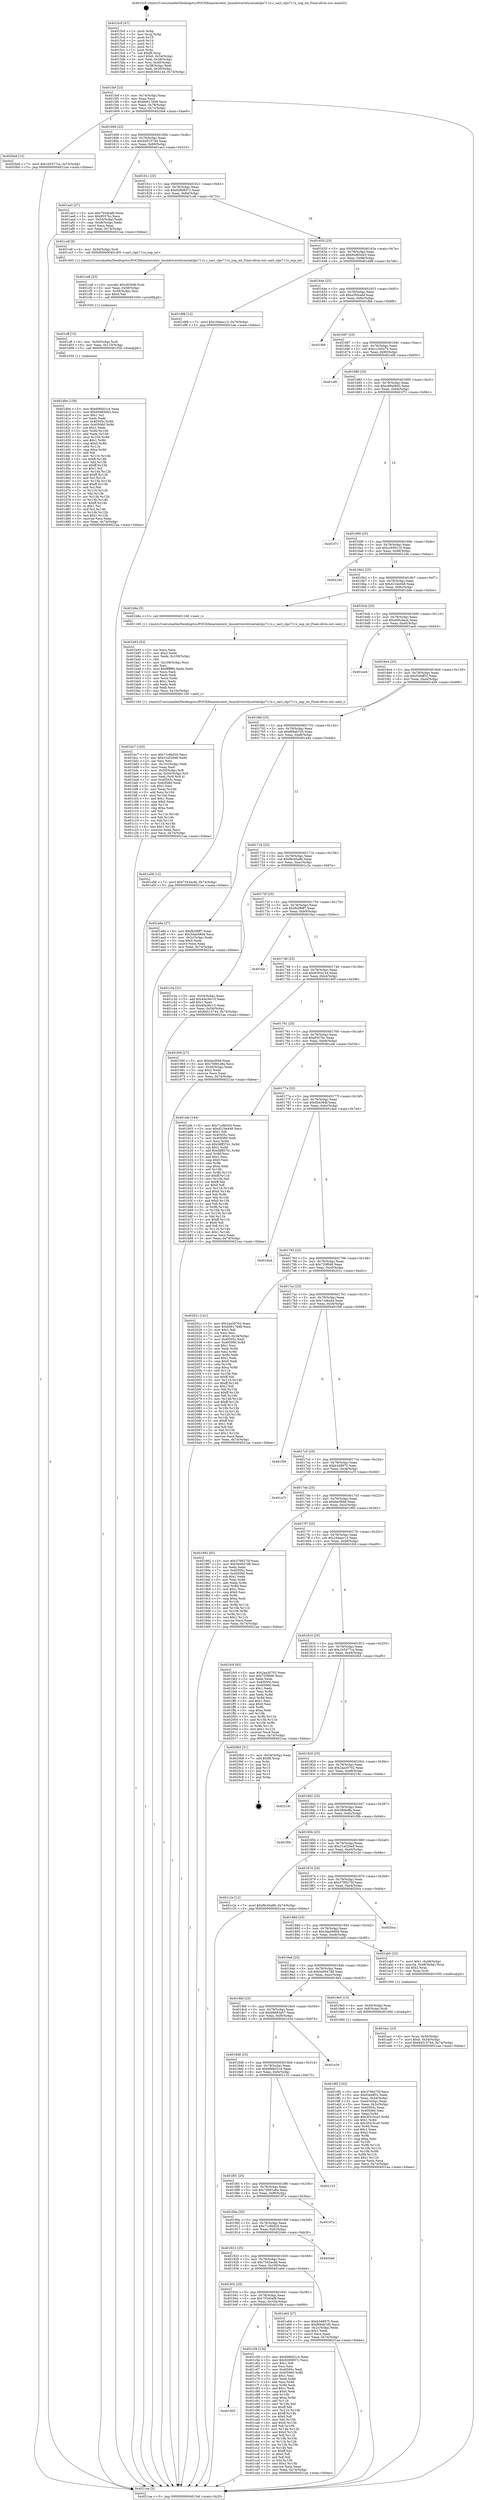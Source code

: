 digraph "0x4015c0" {
  label = "0x4015c0 (/mnt/c/Users/mathe/Desktop/tcc/POCII/binaries/extr_linuxdriversttyserialclps711x.c_uart_clps711x_nop_int_Final-ollvm.out::main(0))"
  labelloc = "t"
  node[shape=record]

  Entry [label="",width=0.3,height=0.3,shape=circle,fillcolor=black,style=filled]
  "0x4015ef" [label="{
     0x4015ef [23]\l
     | [instrs]\l
     &nbsp;&nbsp;0x4015ef \<+3\>: mov -0x74(%rbp),%eax\l
     &nbsp;&nbsp;0x4015f2 \<+2\>: mov %eax,%ecx\l
     &nbsp;&nbsp;0x4015f4 \<+6\>: sub $0x80617848,%ecx\l
     &nbsp;&nbsp;0x4015fa \<+3\>: mov %eax,-0x78(%rbp)\l
     &nbsp;&nbsp;0x4015fd \<+3\>: mov %ecx,-0x7c(%rbp)\l
     &nbsp;&nbsp;0x401600 \<+6\>: je 00000000004020a9 \<main+0xae9\>\l
  }"]
  "0x4020a9" [label="{
     0x4020a9 [12]\l
     | [instrs]\l
     &nbsp;&nbsp;0x4020a9 \<+7\>: movl $0x1b5477ca,-0x74(%rbp)\l
     &nbsp;&nbsp;0x4020b0 \<+5\>: jmp 00000000004021aa \<main+0xbea\>\l
  }"]
  "0x401606" [label="{
     0x401606 [22]\l
     | [instrs]\l
     &nbsp;&nbsp;0x401606 \<+5\>: jmp 000000000040160b \<main+0x4b\>\l
     &nbsp;&nbsp;0x40160b \<+3\>: mov -0x78(%rbp),%eax\l
     &nbsp;&nbsp;0x40160e \<+5\>: sub $0x84515744,%eax\l
     &nbsp;&nbsp;0x401613 \<+3\>: mov %eax,-0x80(%rbp)\l
     &nbsp;&nbsp;0x401616 \<+6\>: je 0000000000401ae3 \<main+0x523\>\l
  }"]
  Exit [label="",width=0.3,height=0.3,shape=circle,fillcolor=black,style=filled,peripheries=2]
  "0x401ae3" [label="{
     0x401ae3 [27]\l
     | [instrs]\l
     &nbsp;&nbsp;0x401ae3 \<+5\>: mov $0x75540af6,%eax\l
     &nbsp;&nbsp;0x401ae8 \<+5\>: mov $0x8557bc,%ecx\l
     &nbsp;&nbsp;0x401aed \<+3\>: mov -0x54(%rbp),%edx\l
     &nbsp;&nbsp;0x401af0 \<+3\>: cmp -0x48(%rbp),%edx\l
     &nbsp;&nbsp;0x401af3 \<+3\>: cmovl %ecx,%eax\l
     &nbsp;&nbsp;0x401af6 \<+3\>: mov %eax,-0x74(%rbp)\l
     &nbsp;&nbsp;0x401af9 \<+5\>: jmp 00000000004021aa \<main+0xbea\>\l
  }"]
  "0x40161c" [label="{
     0x40161c [25]\l
     | [instrs]\l
     &nbsp;&nbsp;0x40161c \<+5\>: jmp 0000000000401621 \<main+0x61\>\l
     &nbsp;&nbsp;0x401621 \<+3\>: mov -0x78(%rbp),%eax\l
     &nbsp;&nbsp;0x401624 \<+5\>: sub $0x9280857c,%eax\l
     &nbsp;&nbsp;0x401629 \<+6\>: mov %eax,-0x84(%rbp)\l
     &nbsp;&nbsp;0x40162f \<+6\>: je 0000000000401cdf \<main+0x71f\>\l
  }"]
  "0x401d0e" [label="{
     0x401d0e [138]\l
     | [instrs]\l
     &nbsp;&nbsp;0x401d0e \<+5\>: mov $0x696b01c4,%eax\l
     &nbsp;&nbsp;0x401d13 \<+5\>: mov $0x95d65d43,%esi\l
     &nbsp;&nbsp;0x401d18 \<+2\>: mov $0x1,%cl\l
     &nbsp;&nbsp;0x401d1a \<+2\>: xor %edx,%edx\l
     &nbsp;&nbsp;0x401d1c \<+8\>: mov 0x40505c,%r8d\l
     &nbsp;&nbsp;0x401d24 \<+8\>: mov 0x405060,%r9d\l
     &nbsp;&nbsp;0x401d2c \<+3\>: sub $0x1,%edx\l
     &nbsp;&nbsp;0x401d2f \<+3\>: mov %r8d,%r10d\l
     &nbsp;&nbsp;0x401d32 \<+3\>: add %edx,%r10d\l
     &nbsp;&nbsp;0x401d35 \<+4\>: imul %r10d,%r8d\l
     &nbsp;&nbsp;0x401d39 \<+4\>: and $0x1,%r8d\l
     &nbsp;&nbsp;0x401d3d \<+4\>: cmp $0x0,%r8d\l
     &nbsp;&nbsp;0x401d41 \<+4\>: sete %r11b\l
     &nbsp;&nbsp;0x401d45 \<+4\>: cmp $0xa,%r9d\l
     &nbsp;&nbsp;0x401d49 \<+3\>: setl %bl\l
     &nbsp;&nbsp;0x401d4c \<+3\>: mov %r11b,%r14b\l
     &nbsp;&nbsp;0x401d4f \<+4\>: xor $0xff,%r14b\l
     &nbsp;&nbsp;0x401d53 \<+3\>: mov %bl,%r15b\l
     &nbsp;&nbsp;0x401d56 \<+4\>: xor $0xff,%r15b\l
     &nbsp;&nbsp;0x401d5a \<+3\>: xor $0x1,%cl\l
     &nbsp;&nbsp;0x401d5d \<+3\>: mov %r14b,%r12b\l
     &nbsp;&nbsp;0x401d60 \<+4\>: and $0xff,%r12b\l
     &nbsp;&nbsp;0x401d64 \<+3\>: and %cl,%r11b\l
     &nbsp;&nbsp;0x401d67 \<+3\>: mov %r15b,%r13b\l
     &nbsp;&nbsp;0x401d6a \<+4\>: and $0xff,%r13b\l
     &nbsp;&nbsp;0x401d6e \<+2\>: and %cl,%bl\l
     &nbsp;&nbsp;0x401d70 \<+3\>: or %r11b,%r12b\l
     &nbsp;&nbsp;0x401d73 \<+3\>: or %bl,%r13b\l
     &nbsp;&nbsp;0x401d76 \<+3\>: xor %r13b,%r12b\l
     &nbsp;&nbsp;0x401d79 \<+3\>: or %r15b,%r14b\l
     &nbsp;&nbsp;0x401d7c \<+4\>: xor $0xff,%r14b\l
     &nbsp;&nbsp;0x401d80 \<+3\>: or $0x1,%cl\l
     &nbsp;&nbsp;0x401d83 \<+3\>: and %cl,%r14b\l
     &nbsp;&nbsp;0x401d86 \<+3\>: or %r14b,%r12b\l
     &nbsp;&nbsp;0x401d89 \<+4\>: test $0x1,%r12b\l
     &nbsp;&nbsp;0x401d8d \<+3\>: cmovne %esi,%eax\l
     &nbsp;&nbsp;0x401d90 \<+3\>: mov %eax,-0x74(%rbp)\l
     &nbsp;&nbsp;0x401d93 \<+5\>: jmp 00000000004021aa \<main+0xbea\>\l
  }"]
  "0x401cdf" [label="{
     0x401cdf [9]\l
     | [instrs]\l
     &nbsp;&nbsp;0x401cdf \<+4\>: mov -0x50(%rbp),%rdi\l
     &nbsp;&nbsp;0x401ce3 \<+5\>: call 0000000000401400 \<uart_clps711x_nop_int\>\l
     | [calls]\l
     &nbsp;&nbsp;0x401400 \{1\} (/mnt/c/Users/mathe/Desktop/tcc/POCII/binaries/extr_linuxdriversttyserialclps711x.c_uart_clps711x_nop_int_Final-ollvm.out::uart_clps711x_nop_int)\l
  }"]
  "0x401635" [label="{
     0x401635 [25]\l
     | [instrs]\l
     &nbsp;&nbsp;0x401635 \<+5\>: jmp 000000000040163a \<main+0x7a\>\l
     &nbsp;&nbsp;0x40163a \<+3\>: mov -0x78(%rbp),%eax\l
     &nbsp;&nbsp;0x40163d \<+5\>: sub $0x95d65d43,%eax\l
     &nbsp;&nbsp;0x401642 \<+6\>: mov %eax,-0x88(%rbp)\l
     &nbsp;&nbsp;0x401648 \<+6\>: je 0000000000401d98 \<main+0x7d8\>\l
  }"]
  "0x401cff" [label="{
     0x401cff [15]\l
     | [instrs]\l
     &nbsp;&nbsp;0x401cff \<+4\>: mov -0x50(%rbp),%rdi\l
     &nbsp;&nbsp;0x401d03 \<+6\>: mov %eax,-0x110(%rbp)\l
     &nbsp;&nbsp;0x401d09 \<+5\>: call 0000000000401030 \<free@plt\>\l
     | [calls]\l
     &nbsp;&nbsp;0x401030 \{1\} (unknown)\l
  }"]
  "0x401d98" [label="{
     0x401d98 [12]\l
     | [instrs]\l
     &nbsp;&nbsp;0x401d98 \<+7\>: movl $0x16daec13,-0x74(%rbp)\l
     &nbsp;&nbsp;0x401d9f \<+5\>: jmp 00000000004021aa \<main+0xbea\>\l
  }"]
  "0x40164e" [label="{
     0x40164e [25]\l
     | [instrs]\l
     &nbsp;&nbsp;0x40164e \<+5\>: jmp 0000000000401653 \<main+0x93\>\l
     &nbsp;&nbsp;0x401653 \<+3\>: mov -0x78(%rbp),%eax\l
     &nbsp;&nbsp;0x401656 \<+5\>: sub $0xa350cabf,%eax\l
     &nbsp;&nbsp;0x40165b \<+6\>: mov %eax,-0x8c(%rbp)\l
     &nbsp;&nbsp;0x401661 \<+6\>: je 0000000000401fb8 \<main+0x9f8\>\l
  }"]
  "0x401ce8" [label="{
     0x401ce8 [23]\l
     | [instrs]\l
     &nbsp;&nbsp;0x401ce8 \<+10\>: movabs $0x4030d6,%rdi\l
     &nbsp;&nbsp;0x401cf2 \<+3\>: mov %eax,-0x58(%rbp)\l
     &nbsp;&nbsp;0x401cf5 \<+3\>: mov -0x58(%rbp),%esi\l
     &nbsp;&nbsp;0x401cf8 \<+2\>: mov $0x0,%al\l
     &nbsp;&nbsp;0x401cfa \<+5\>: call 0000000000401040 \<printf@plt\>\l
     | [calls]\l
     &nbsp;&nbsp;0x401040 \{1\} (unknown)\l
  }"]
  "0x401fb8" [label="{
     0x401fb8\l
  }", style=dashed]
  "0x401667" [label="{
     0x401667 [25]\l
     | [instrs]\l
     &nbsp;&nbsp;0x401667 \<+5\>: jmp 000000000040166c \<main+0xac\>\l
     &nbsp;&nbsp;0x40166c \<+3\>: mov -0x78(%rbp),%eax\l
     &nbsp;&nbsp;0x40166f \<+5\>: sub $0xc1200270,%eax\l
     &nbsp;&nbsp;0x401674 \<+6\>: mov %eax,-0x90(%rbp)\l
     &nbsp;&nbsp;0x40167a \<+6\>: je 0000000000401ef0 \<main+0x930\>\l
  }"]
  "0x401955" [label="{
     0x401955\l
  }", style=dashed]
  "0x401ef0" [label="{
     0x401ef0\l
  }", style=dashed]
  "0x401680" [label="{
     0x401680 [25]\l
     | [instrs]\l
     &nbsp;&nbsp;0x401680 \<+5\>: jmp 0000000000401685 \<main+0xc5\>\l
     &nbsp;&nbsp;0x401685 \<+3\>: mov -0x78(%rbp),%eax\l
     &nbsp;&nbsp;0x401688 \<+5\>: sub $0xc69ad9d3,%eax\l
     &nbsp;&nbsp;0x40168d \<+6\>: mov %eax,-0x94(%rbp)\l
     &nbsp;&nbsp;0x401693 \<+6\>: je 0000000000401f71 \<main+0x9b1\>\l
  }"]
  "0x401c59" [label="{
     0x401c59 [134]\l
     | [instrs]\l
     &nbsp;&nbsp;0x401c59 \<+5\>: mov $0x696b01c4,%eax\l
     &nbsp;&nbsp;0x401c5e \<+5\>: mov $0x9280857c,%ecx\l
     &nbsp;&nbsp;0x401c63 \<+2\>: mov $0x1,%dl\l
     &nbsp;&nbsp;0x401c65 \<+2\>: xor %esi,%esi\l
     &nbsp;&nbsp;0x401c67 \<+7\>: mov 0x40505c,%edi\l
     &nbsp;&nbsp;0x401c6e \<+8\>: mov 0x405060,%r8d\l
     &nbsp;&nbsp;0x401c76 \<+3\>: sub $0x1,%esi\l
     &nbsp;&nbsp;0x401c79 \<+3\>: mov %edi,%r9d\l
     &nbsp;&nbsp;0x401c7c \<+3\>: add %esi,%r9d\l
     &nbsp;&nbsp;0x401c7f \<+4\>: imul %r9d,%edi\l
     &nbsp;&nbsp;0x401c83 \<+3\>: and $0x1,%edi\l
     &nbsp;&nbsp;0x401c86 \<+3\>: cmp $0x0,%edi\l
     &nbsp;&nbsp;0x401c89 \<+4\>: sete %r10b\l
     &nbsp;&nbsp;0x401c8d \<+4\>: cmp $0xa,%r8d\l
     &nbsp;&nbsp;0x401c91 \<+4\>: setl %r11b\l
     &nbsp;&nbsp;0x401c95 \<+3\>: mov %r10b,%bl\l
     &nbsp;&nbsp;0x401c98 \<+3\>: xor $0xff,%bl\l
     &nbsp;&nbsp;0x401c9b \<+3\>: mov %r11b,%r14b\l
     &nbsp;&nbsp;0x401c9e \<+4\>: xor $0xff,%r14b\l
     &nbsp;&nbsp;0x401ca2 \<+3\>: xor $0x0,%dl\l
     &nbsp;&nbsp;0x401ca5 \<+3\>: mov %bl,%r15b\l
     &nbsp;&nbsp;0x401ca8 \<+4\>: and $0x0,%r15b\l
     &nbsp;&nbsp;0x401cac \<+3\>: and %dl,%r10b\l
     &nbsp;&nbsp;0x401caf \<+3\>: mov %r14b,%r12b\l
     &nbsp;&nbsp;0x401cb2 \<+4\>: and $0x0,%r12b\l
     &nbsp;&nbsp;0x401cb6 \<+3\>: and %dl,%r11b\l
     &nbsp;&nbsp;0x401cb9 \<+3\>: or %r10b,%r15b\l
     &nbsp;&nbsp;0x401cbc \<+3\>: or %r11b,%r12b\l
     &nbsp;&nbsp;0x401cbf \<+3\>: xor %r12b,%r15b\l
     &nbsp;&nbsp;0x401cc2 \<+3\>: or %r14b,%bl\l
     &nbsp;&nbsp;0x401cc5 \<+3\>: xor $0xff,%bl\l
     &nbsp;&nbsp;0x401cc8 \<+3\>: or $0x0,%dl\l
     &nbsp;&nbsp;0x401ccb \<+2\>: and %dl,%bl\l
     &nbsp;&nbsp;0x401ccd \<+3\>: or %bl,%r15b\l
     &nbsp;&nbsp;0x401cd0 \<+4\>: test $0x1,%r15b\l
     &nbsp;&nbsp;0x401cd4 \<+3\>: cmovne %ecx,%eax\l
     &nbsp;&nbsp;0x401cd7 \<+3\>: mov %eax,-0x74(%rbp)\l
     &nbsp;&nbsp;0x401cda \<+5\>: jmp 00000000004021aa \<main+0xbea\>\l
  }"]
  "0x401f71" [label="{
     0x401f71\l
  }", style=dashed]
  "0x401699" [label="{
     0x401699 [25]\l
     | [instrs]\l
     &nbsp;&nbsp;0x401699 \<+5\>: jmp 000000000040169e \<main+0xde\>\l
     &nbsp;&nbsp;0x40169e \<+3\>: mov -0x78(%rbp),%eax\l
     &nbsp;&nbsp;0x4016a1 \<+5\>: sub $0xcc65911b,%eax\l
     &nbsp;&nbsp;0x4016a6 \<+6\>: mov %eax,-0x98(%rbp)\l
     &nbsp;&nbsp;0x4016ac \<+6\>: je 000000000040216e \<main+0xbae\>\l
  }"]
  "0x401bc7" [label="{
     0x401bc7 [103]\l
     | [instrs]\l
     &nbsp;&nbsp;0x401bc7 \<+5\>: mov $0x71c6b020,%ecx\l
     &nbsp;&nbsp;0x401bcc \<+5\>: mov $0x31a520e9,%edx\l
     &nbsp;&nbsp;0x401bd1 \<+2\>: xor %esi,%esi\l
     &nbsp;&nbsp;0x401bd3 \<+6\>: mov -0x10c(%rbp),%edi\l
     &nbsp;&nbsp;0x401bd9 \<+3\>: imul %eax,%edi\l
     &nbsp;&nbsp;0x401bdc \<+4\>: mov -0x50(%rbp),%r8\l
     &nbsp;&nbsp;0x401be0 \<+4\>: movslq -0x54(%rbp),%r9\l
     &nbsp;&nbsp;0x401be4 \<+4\>: mov %edi,(%r8,%r9,4)\l
     &nbsp;&nbsp;0x401be8 \<+7\>: mov 0x40505c,%eax\l
     &nbsp;&nbsp;0x401bef \<+7\>: mov 0x405060,%edi\l
     &nbsp;&nbsp;0x401bf6 \<+3\>: sub $0x1,%esi\l
     &nbsp;&nbsp;0x401bf9 \<+3\>: mov %eax,%r10d\l
     &nbsp;&nbsp;0x401bfc \<+3\>: add %esi,%r10d\l
     &nbsp;&nbsp;0x401bff \<+4\>: imul %r10d,%eax\l
     &nbsp;&nbsp;0x401c03 \<+3\>: and $0x1,%eax\l
     &nbsp;&nbsp;0x401c06 \<+3\>: cmp $0x0,%eax\l
     &nbsp;&nbsp;0x401c09 \<+4\>: sete %r11b\l
     &nbsp;&nbsp;0x401c0d \<+3\>: cmp $0xa,%edi\l
     &nbsp;&nbsp;0x401c10 \<+3\>: setl %bl\l
     &nbsp;&nbsp;0x401c13 \<+3\>: mov %r11b,%r14b\l
     &nbsp;&nbsp;0x401c16 \<+3\>: and %bl,%r14b\l
     &nbsp;&nbsp;0x401c19 \<+3\>: xor %bl,%r11b\l
     &nbsp;&nbsp;0x401c1c \<+3\>: or %r11b,%r14b\l
     &nbsp;&nbsp;0x401c1f \<+4\>: test $0x1,%r14b\l
     &nbsp;&nbsp;0x401c23 \<+3\>: cmovne %edx,%ecx\l
     &nbsp;&nbsp;0x401c26 \<+3\>: mov %ecx,-0x74(%rbp)\l
     &nbsp;&nbsp;0x401c29 \<+5\>: jmp 00000000004021aa \<main+0xbea\>\l
  }"]
  "0x40216e" [label="{
     0x40216e\l
  }", style=dashed]
  "0x4016b2" [label="{
     0x4016b2 [25]\l
     | [instrs]\l
     &nbsp;&nbsp;0x4016b2 \<+5\>: jmp 00000000004016b7 \<main+0xf7\>\l
     &nbsp;&nbsp;0x4016b7 \<+3\>: mov -0x78(%rbp),%eax\l
     &nbsp;&nbsp;0x4016ba \<+5\>: sub $0xd21be448,%eax\l
     &nbsp;&nbsp;0x4016bf \<+6\>: mov %eax,-0x9c(%rbp)\l
     &nbsp;&nbsp;0x4016c5 \<+6\>: je 0000000000401b8e \<main+0x5ce\>\l
  }"]
  "0x401b93" [label="{
     0x401b93 [52]\l
     | [instrs]\l
     &nbsp;&nbsp;0x401b93 \<+2\>: xor %ecx,%ecx\l
     &nbsp;&nbsp;0x401b95 \<+5\>: mov $0x2,%edx\l
     &nbsp;&nbsp;0x401b9a \<+6\>: mov %edx,-0x108(%rbp)\l
     &nbsp;&nbsp;0x401ba0 \<+1\>: cltd\l
     &nbsp;&nbsp;0x401ba1 \<+6\>: mov -0x108(%rbp),%esi\l
     &nbsp;&nbsp;0x401ba7 \<+2\>: idiv %esi\l
     &nbsp;&nbsp;0x401ba9 \<+6\>: imul $0xfffffffe,%edx,%edx\l
     &nbsp;&nbsp;0x401baf \<+2\>: mov %ecx,%edi\l
     &nbsp;&nbsp;0x401bb1 \<+2\>: sub %edx,%edi\l
     &nbsp;&nbsp;0x401bb3 \<+2\>: mov %ecx,%edx\l
     &nbsp;&nbsp;0x401bb5 \<+3\>: sub $0x1,%edx\l
     &nbsp;&nbsp;0x401bb8 \<+2\>: add %edx,%edi\l
     &nbsp;&nbsp;0x401bba \<+2\>: sub %edi,%ecx\l
     &nbsp;&nbsp;0x401bbc \<+6\>: mov %ecx,-0x10c(%rbp)\l
     &nbsp;&nbsp;0x401bc2 \<+5\>: call 0000000000401160 \<next_i\>\l
     | [calls]\l
     &nbsp;&nbsp;0x401160 \{1\} (/mnt/c/Users/mathe/Desktop/tcc/POCII/binaries/extr_linuxdriversttyserialclps711x.c_uart_clps711x_nop_int_Final-ollvm.out::next_i)\l
  }"]
  "0x401b8e" [label="{
     0x401b8e [5]\l
     | [instrs]\l
     &nbsp;&nbsp;0x401b8e \<+5\>: call 0000000000401160 \<next_i\>\l
     | [calls]\l
     &nbsp;&nbsp;0x401160 \{1\} (/mnt/c/Users/mathe/Desktop/tcc/POCII/binaries/extr_linuxdriversttyserialclps711x.c_uart_clps711x_nop_int_Final-ollvm.out::next_i)\l
  }"]
  "0x4016cb" [label="{
     0x4016cb [25]\l
     | [instrs]\l
     &nbsp;&nbsp;0x4016cb \<+5\>: jmp 00000000004016d0 \<main+0x110\>\l
     &nbsp;&nbsp;0x4016d0 \<+3\>: mov -0x78(%rbp),%eax\l
     &nbsp;&nbsp;0x4016d3 \<+5\>: sub $0xe69cdacb,%eax\l
     &nbsp;&nbsp;0x4016d8 \<+6\>: mov %eax,-0xa0(%rbp)\l
     &nbsp;&nbsp;0x4016de \<+6\>: je 0000000000401ee4 \<main+0x924\>\l
  }"]
  "0x401acc" [label="{
     0x401acc [23]\l
     | [instrs]\l
     &nbsp;&nbsp;0x401acc \<+4\>: mov %rax,-0x50(%rbp)\l
     &nbsp;&nbsp;0x401ad0 \<+7\>: movl $0x0,-0x54(%rbp)\l
     &nbsp;&nbsp;0x401ad7 \<+7\>: movl $0x84515744,-0x74(%rbp)\l
     &nbsp;&nbsp;0x401ade \<+5\>: jmp 00000000004021aa \<main+0xbea\>\l
  }"]
  "0x401ee4" [label="{
     0x401ee4\l
  }", style=dashed]
  "0x4016e4" [label="{
     0x4016e4 [25]\l
     | [instrs]\l
     &nbsp;&nbsp;0x4016e4 \<+5\>: jmp 00000000004016e9 \<main+0x129\>\l
     &nbsp;&nbsp;0x4016e9 \<+3\>: mov -0x78(%rbp),%eax\l
     &nbsp;&nbsp;0x4016ec \<+5\>: sub $0xf3ebff32,%eax\l
     &nbsp;&nbsp;0x4016f1 \<+6\>: mov %eax,-0xa4(%rbp)\l
     &nbsp;&nbsp;0x4016f7 \<+6\>: je 0000000000401a58 \<main+0x498\>\l
  }"]
  "0x40193c" [label="{
     0x40193c [25]\l
     | [instrs]\l
     &nbsp;&nbsp;0x40193c \<+5\>: jmp 0000000000401941 \<main+0x381\>\l
     &nbsp;&nbsp;0x401941 \<+3\>: mov -0x78(%rbp),%eax\l
     &nbsp;&nbsp;0x401944 \<+5\>: sub $0x75540af6,%eax\l
     &nbsp;&nbsp;0x401949 \<+6\>: mov %eax,-0x104(%rbp)\l
     &nbsp;&nbsp;0x40194f \<+6\>: je 0000000000401c59 \<main+0x699\>\l
  }"]
  "0x401a58" [label="{
     0x401a58 [12]\l
     | [instrs]\l
     &nbsp;&nbsp;0x401a58 \<+7\>: movl $0x7343acdd,-0x74(%rbp)\l
     &nbsp;&nbsp;0x401a5f \<+5\>: jmp 00000000004021aa \<main+0xbea\>\l
  }"]
  "0x4016fd" [label="{
     0x4016fd [25]\l
     | [instrs]\l
     &nbsp;&nbsp;0x4016fd \<+5\>: jmp 0000000000401702 \<main+0x142\>\l
     &nbsp;&nbsp;0x401702 \<+3\>: mov -0x78(%rbp),%eax\l
     &nbsp;&nbsp;0x401705 \<+5\>: sub $0xf69ab7d5,%eax\l
     &nbsp;&nbsp;0x40170a \<+6\>: mov %eax,-0xa8(%rbp)\l
     &nbsp;&nbsp;0x401710 \<+6\>: je 0000000000401a9a \<main+0x4da\>\l
  }"]
  "0x401a64" [label="{
     0x401a64 [27]\l
     | [instrs]\l
     &nbsp;&nbsp;0x401a64 \<+5\>: mov $0xb348975,%eax\l
     &nbsp;&nbsp;0x401a69 \<+5\>: mov $0xf69ab7d5,%ecx\l
     &nbsp;&nbsp;0x401a6e \<+3\>: mov -0x2c(%rbp),%edx\l
     &nbsp;&nbsp;0x401a71 \<+3\>: cmp $0x1,%edx\l
     &nbsp;&nbsp;0x401a74 \<+3\>: cmovl %ecx,%eax\l
     &nbsp;&nbsp;0x401a77 \<+3\>: mov %eax,-0x74(%rbp)\l
     &nbsp;&nbsp;0x401a7a \<+5\>: jmp 00000000004021aa \<main+0xbea\>\l
  }"]
  "0x401a9a" [label="{
     0x401a9a [27]\l
     | [instrs]\l
     &nbsp;&nbsp;0x401a9a \<+5\>: mov $0xfb2f6ff7,%eax\l
     &nbsp;&nbsp;0x401a9f \<+5\>: mov $0x3dad480d,%ecx\l
     &nbsp;&nbsp;0x401aa4 \<+3\>: mov -0x2c(%rbp),%edx\l
     &nbsp;&nbsp;0x401aa7 \<+3\>: cmp $0x0,%edx\l
     &nbsp;&nbsp;0x401aaa \<+3\>: cmove %ecx,%eax\l
     &nbsp;&nbsp;0x401aad \<+3\>: mov %eax,-0x74(%rbp)\l
     &nbsp;&nbsp;0x401ab0 \<+5\>: jmp 00000000004021aa \<main+0xbea\>\l
  }"]
  "0x401716" [label="{
     0x401716 [25]\l
     | [instrs]\l
     &nbsp;&nbsp;0x401716 \<+5\>: jmp 000000000040171b \<main+0x15b\>\l
     &nbsp;&nbsp;0x40171b \<+3\>: mov -0x78(%rbp),%eax\l
     &nbsp;&nbsp;0x40171e \<+5\>: sub $0xf8c40a86,%eax\l
     &nbsp;&nbsp;0x401723 \<+6\>: mov %eax,-0xac(%rbp)\l
     &nbsp;&nbsp;0x401729 \<+6\>: je 0000000000401c3a \<main+0x67a\>\l
  }"]
  "0x401923" [label="{
     0x401923 [25]\l
     | [instrs]\l
     &nbsp;&nbsp;0x401923 \<+5\>: jmp 0000000000401928 \<main+0x368\>\l
     &nbsp;&nbsp;0x401928 \<+3\>: mov -0x78(%rbp),%eax\l
     &nbsp;&nbsp;0x40192b \<+5\>: sub $0x7343acdd,%eax\l
     &nbsp;&nbsp;0x401930 \<+6\>: mov %eax,-0x100(%rbp)\l
     &nbsp;&nbsp;0x401936 \<+6\>: je 0000000000401a64 \<main+0x4a4\>\l
  }"]
  "0x401c3a" [label="{
     0x401c3a [31]\l
     | [instrs]\l
     &nbsp;&nbsp;0x401c3a \<+3\>: mov -0x54(%rbp),%eax\l
     &nbsp;&nbsp;0x401c3d \<+5\>: add $0x40a36c15,%eax\l
     &nbsp;&nbsp;0x401c42 \<+3\>: add $0x1,%eax\l
     &nbsp;&nbsp;0x401c45 \<+5\>: sub $0x40a36c15,%eax\l
     &nbsp;&nbsp;0x401c4a \<+3\>: mov %eax,-0x54(%rbp)\l
     &nbsp;&nbsp;0x401c4d \<+7\>: movl $0x84515744,-0x74(%rbp)\l
     &nbsp;&nbsp;0x401c54 \<+5\>: jmp 00000000004021aa \<main+0xbea\>\l
  }"]
  "0x40172f" [label="{
     0x40172f [25]\l
     | [instrs]\l
     &nbsp;&nbsp;0x40172f \<+5\>: jmp 0000000000401734 \<main+0x174\>\l
     &nbsp;&nbsp;0x401734 \<+3\>: mov -0x78(%rbp),%eax\l
     &nbsp;&nbsp;0x401737 \<+5\>: sub $0xfb2f6ff7,%eax\l
     &nbsp;&nbsp;0x40173c \<+6\>: mov %eax,-0xb0(%rbp)\l
     &nbsp;&nbsp;0x401742 \<+6\>: je 0000000000401fac \<main+0x9ec\>\l
  }"]
  "0x4020e6" [label="{
     0x4020e6\l
  }", style=dashed]
  "0x401fac" [label="{
     0x401fac\l
  }", style=dashed]
  "0x401748" [label="{
     0x401748 [25]\l
     | [instrs]\l
     &nbsp;&nbsp;0x401748 \<+5\>: jmp 000000000040174d \<main+0x18d\>\l
     &nbsp;&nbsp;0x40174d \<+3\>: mov -0x78(%rbp),%eax\l
     &nbsp;&nbsp;0x401750 \<+5\>: sub $0xfc504144,%eax\l
     &nbsp;&nbsp;0x401755 \<+6\>: mov %eax,-0xb4(%rbp)\l
     &nbsp;&nbsp;0x40175b \<+6\>: je 000000000040195f \<main+0x39f\>\l
  }"]
  "0x40190a" [label="{
     0x40190a [25]\l
     | [instrs]\l
     &nbsp;&nbsp;0x40190a \<+5\>: jmp 000000000040190f \<main+0x34f\>\l
     &nbsp;&nbsp;0x40190f \<+3\>: mov -0x78(%rbp),%eax\l
     &nbsp;&nbsp;0x401912 \<+5\>: sub $0x71c6b020,%eax\l
     &nbsp;&nbsp;0x401917 \<+6\>: mov %eax,-0xfc(%rbp)\l
     &nbsp;&nbsp;0x40191d \<+6\>: je 00000000004020e6 \<main+0xb26\>\l
  }"]
  "0x40195f" [label="{
     0x40195f [27]\l
     | [instrs]\l
     &nbsp;&nbsp;0x40195f \<+5\>: mov $0xbecf568,%eax\l
     &nbsp;&nbsp;0x401964 \<+5\>: mov $0x70891e8a,%ecx\l
     &nbsp;&nbsp;0x401969 \<+3\>: mov -0x30(%rbp),%edx\l
     &nbsp;&nbsp;0x40196c \<+3\>: cmp $0x2,%edx\l
     &nbsp;&nbsp;0x40196f \<+3\>: cmovne %ecx,%eax\l
     &nbsp;&nbsp;0x401972 \<+3\>: mov %eax,-0x74(%rbp)\l
     &nbsp;&nbsp;0x401975 \<+5\>: jmp 00000000004021aa \<main+0xbea\>\l
  }"]
  "0x401761" [label="{
     0x401761 [25]\l
     | [instrs]\l
     &nbsp;&nbsp;0x401761 \<+5\>: jmp 0000000000401766 \<main+0x1a6\>\l
     &nbsp;&nbsp;0x401766 \<+3\>: mov -0x78(%rbp),%eax\l
     &nbsp;&nbsp;0x401769 \<+5\>: sub $0x8557bc,%eax\l
     &nbsp;&nbsp;0x40176e \<+6\>: mov %eax,-0xb8(%rbp)\l
     &nbsp;&nbsp;0x401774 \<+6\>: je 0000000000401afe \<main+0x53e\>\l
  }"]
  "0x4021aa" [label="{
     0x4021aa [5]\l
     | [instrs]\l
     &nbsp;&nbsp;0x4021aa \<+5\>: jmp 00000000004015ef \<main+0x2f\>\l
  }"]
  "0x4015c0" [label="{
     0x4015c0 [47]\l
     | [instrs]\l
     &nbsp;&nbsp;0x4015c0 \<+1\>: push %rbp\l
     &nbsp;&nbsp;0x4015c1 \<+3\>: mov %rsp,%rbp\l
     &nbsp;&nbsp;0x4015c4 \<+2\>: push %r15\l
     &nbsp;&nbsp;0x4015c6 \<+2\>: push %r14\l
     &nbsp;&nbsp;0x4015c8 \<+2\>: push %r13\l
     &nbsp;&nbsp;0x4015ca \<+2\>: push %r12\l
     &nbsp;&nbsp;0x4015cc \<+1\>: push %rbx\l
     &nbsp;&nbsp;0x4015cd \<+7\>: sub $0xf8,%rsp\l
     &nbsp;&nbsp;0x4015d4 \<+7\>: movl $0x0,-0x34(%rbp)\l
     &nbsp;&nbsp;0x4015db \<+3\>: mov %edi,-0x38(%rbp)\l
     &nbsp;&nbsp;0x4015de \<+4\>: mov %rsi,-0x40(%rbp)\l
     &nbsp;&nbsp;0x4015e2 \<+3\>: mov -0x38(%rbp),%edi\l
     &nbsp;&nbsp;0x4015e5 \<+3\>: mov %edi,-0x30(%rbp)\l
     &nbsp;&nbsp;0x4015e8 \<+7\>: movl $0xfc504144,-0x74(%rbp)\l
  }"]
  "0x40197a" [label="{
     0x40197a\l
  }", style=dashed]
  "0x401afe" [label="{
     0x401afe [144]\l
     | [instrs]\l
     &nbsp;&nbsp;0x401afe \<+5\>: mov $0x71c6b020,%eax\l
     &nbsp;&nbsp;0x401b03 \<+5\>: mov $0xd21be448,%ecx\l
     &nbsp;&nbsp;0x401b08 \<+2\>: mov $0x1,%dl\l
     &nbsp;&nbsp;0x401b0a \<+7\>: mov 0x40505c,%esi\l
     &nbsp;&nbsp;0x401b11 \<+7\>: mov 0x405060,%edi\l
     &nbsp;&nbsp;0x401b18 \<+3\>: mov %esi,%r8d\l
     &nbsp;&nbsp;0x401b1b \<+7\>: sub $0x58ff3741,%r8d\l
     &nbsp;&nbsp;0x401b22 \<+4\>: sub $0x1,%r8d\l
     &nbsp;&nbsp;0x401b26 \<+7\>: add $0x58ff3741,%r8d\l
     &nbsp;&nbsp;0x401b2d \<+4\>: imul %r8d,%esi\l
     &nbsp;&nbsp;0x401b31 \<+3\>: and $0x1,%esi\l
     &nbsp;&nbsp;0x401b34 \<+3\>: cmp $0x0,%esi\l
     &nbsp;&nbsp;0x401b37 \<+4\>: sete %r9b\l
     &nbsp;&nbsp;0x401b3b \<+3\>: cmp $0xa,%edi\l
     &nbsp;&nbsp;0x401b3e \<+4\>: setl %r10b\l
     &nbsp;&nbsp;0x401b42 \<+3\>: mov %r9b,%r11b\l
     &nbsp;&nbsp;0x401b45 \<+4\>: xor $0xff,%r11b\l
     &nbsp;&nbsp;0x401b49 \<+3\>: mov %r10b,%bl\l
     &nbsp;&nbsp;0x401b4c \<+3\>: xor $0xff,%bl\l
     &nbsp;&nbsp;0x401b4f \<+3\>: xor $0x0,%dl\l
     &nbsp;&nbsp;0x401b52 \<+3\>: mov %r11b,%r14b\l
     &nbsp;&nbsp;0x401b55 \<+4\>: and $0x0,%r14b\l
     &nbsp;&nbsp;0x401b59 \<+3\>: and %dl,%r9b\l
     &nbsp;&nbsp;0x401b5c \<+3\>: mov %bl,%r15b\l
     &nbsp;&nbsp;0x401b5f \<+4\>: and $0x0,%r15b\l
     &nbsp;&nbsp;0x401b63 \<+3\>: and %dl,%r10b\l
     &nbsp;&nbsp;0x401b66 \<+3\>: or %r9b,%r14b\l
     &nbsp;&nbsp;0x401b69 \<+3\>: or %r10b,%r15b\l
     &nbsp;&nbsp;0x401b6c \<+3\>: xor %r15b,%r14b\l
     &nbsp;&nbsp;0x401b6f \<+3\>: or %bl,%r11b\l
     &nbsp;&nbsp;0x401b72 \<+4\>: xor $0xff,%r11b\l
     &nbsp;&nbsp;0x401b76 \<+3\>: or $0x0,%dl\l
     &nbsp;&nbsp;0x401b79 \<+3\>: and %dl,%r11b\l
     &nbsp;&nbsp;0x401b7c \<+3\>: or %r11b,%r14b\l
     &nbsp;&nbsp;0x401b7f \<+4\>: test $0x1,%r14b\l
     &nbsp;&nbsp;0x401b83 \<+3\>: cmovne %ecx,%eax\l
     &nbsp;&nbsp;0x401b86 \<+3\>: mov %eax,-0x74(%rbp)\l
     &nbsp;&nbsp;0x401b89 \<+5\>: jmp 00000000004021aa \<main+0xbea\>\l
  }"]
  "0x40177a" [label="{
     0x40177a [25]\l
     | [instrs]\l
     &nbsp;&nbsp;0x40177a \<+5\>: jmp 000000000040177f \<main+0x1bf\>\l
     &nbsp;&nbsp;0x40177f \<+3\>: mov -0x78(%rbp),%eax\l
     &nbsp;&nbsp;0x401782 \<+5\>: sub $0x5b4364f,%eax\l
     &nbsp;&nbsp;0x401787 \<+6\>: mov %eax,-0xbc(%rbp)\l
     &nbsp;&nbsp;0x40178d \<+6\>: je 0000000000401da4 \<main+0x7e4\>\l
  }"]
  "0x4018f1" [label="{
     0x4018f1 [25]\l
     | [instrs]\l
     &nbsp;&nbsp;0x4018f1 \<+5\>: jmp 00000000004018f6 \<main+0x336\>\l
     &nbsp;&nbsp;0x4018f6 \<+3\>: mov -0x78(%rbp),%eax\l
     &nbsp;&nbsp;0x4018f9 \<+5\>: sub $0x70891e8a,%eax\l
     &nbsp;&nbsp;0x4018fe \<+6\>: mov %eax,-0xf8(%rbp)\l
     &nbsp;&nbsp;0x401904 \<+6\>: je 000000000040197a \<main+0x3ba\>\l
  }"]
  "0x401da4" [label="{
     0x401da4\l
  }", style=dashed]
  "0x401793" [label="{
     0x401793 [25]\l
     | [instrs]\l
     &nbsp;&nbsp;0x401793 \<+5\>: jmp 0000000000401798 \<main+0x1d8\>\l
     &nbsp;&nbsp;0x401798 \<+3\>: mov -0x78(%rbp),%eax\l
     &nbsp;&nbsp;0x40179b \<+5\>: sub $0x720f0d6,%eax\l
     &nbsp;&nbsp;0x4017a0 \<+6\>: mov %eax,-0xc0(%rbp)\l
     &nbsp;&nbsp;0x4017a6 \<+6\>: je 000000000040201c \<main+0xa5c\>\l
  }"]
  "0x402133" [label="{
     0x402133\l
  }", style=dashed]
  "0x40201c" [label="{
     0x40201c [141]\l
     | [instrs]\l
     &nbsp;&nbsp;0x40201c \<+5\>: mov $0x2aa30702,%eax\l
     &nbsp;&nbsp;0x402021 \<+5\>: mov $0x80617848,%ecx\l
     &nbsp;&nbsp;0x402026 \<+2\>: mov $0x1,%dl\l
     &nbsp;&nbsp;0x402028 \<+2\>: xor %esi,%esi\l
     &nbsp;&nbsp;0x40202a \<+7\>: movl $0x0,-0x34(%rbp)\l
     &nbsp;&nbsp;0x402031 \<+7\>: mov 0x40505c,%edi\l
     &nbsp;&nbsp;0x402038 \<+8\>: mov 0x405060,%r8d\l
     &nbsp;&nbsp;0x402040 \<+3\>: sub $0x1,%esi\l
     &nbsp;&nbsp;0x402043 \<+3\>: mov %edi,%r9d\l
     &nbsp;&nbsp;0x402046 \<+3\>: add %esi,%r9d\l
     &nbsp;&nbsp;0x402049 \<+4\>: imul %r9d,%edi\l
     &nbsp;&nbsp;0x40204d \<+3\>: and $0x1,%edi\l
     &nbsp;&nbsp;0x402050 \<+3\>: cmp $0x0,%edi\l
     &nbsp;&nbsp;0x402053 \<+4\>: sete %r10b\l
     &nbsp;&nbsp;0x402057 \<+4\>: cmp $0xa,%r8d\l
     &nbsp;&nbsp;0x40205b \<+4\>: setl %r11b\l
     &nbsp;&nbsp;0x40205f \<+3\>: mov %r10b,%bl\l
     &nbsp;&nbsp;0x402062 \<+3\>: xor $0xff,%bl\l
     &nbsp;&nbsp;0x402065 \<+3\>: mov %r11b,%r14b\l
     &nbsp;&nbsp;0x402068 \<+4\>: xor $0xff,%r14b\l
     &nbsp;&nbsp;0x40206c \<+3\>: xor $0x1,%dl\l
     &nbsp;&nbsp;0x40206f \<+3\>: mov %bl,%r15b\l
     &nbsp;&nbsp;0x402072 \<+4\>: and $0xff,%r15b\l
     &nbsp;&nbsp;0x402076 \<+3\>: and %dl,%r10b\l
     &nbsp;&nbsp;0x402079 \<+3\>: mov %r14b,%r12b\l
     &nbsp;&nbsp;0x40207c \<+4\>: and $0xff,%r12b\l
     &nbsp;&nbsp;0x402080 \<+3\>: and %dl,%r11b\l
     &nbsp;&nbsp;0x402083 \<+3\>: or %r10b,%r15b\l
     &nbsp;&nbsp;0x402086 \<+3\>: or %r11b,%r12b\l
     &nbsp;&nbsp;0x402089 \<+3\>: xor %r12b,%r15b\l
     &nbsp;&nbsp;0x40208c \<+3\>: or %r14b,%bl\l
     &nbsp;&nbsp;0x40208f \<+3\>: xor $0xff,%bl\l
     &nbsp;&nbsp;0x402092 \<+3\>: or $0x1,%dl\l
     &nbsp;&nbsp;0x402095 \<+2\>: and %dl,%bl\l
     &nbsp;&nbsp;0x402097 \<+3\>: or %bl,%r15b\l
     &nbsp;&nbsp;0x40209a \<+4\>: test $0x1,%r15b\l
     &nbsp;&nbsp;0x40209e \<+3\>: cmovne %ecx,%eax\l
     &nbsp;&nbsp;0x4020a1 \<+3\>: mov %eax,-0x74(%rbp)\l
     &nbsp;&nbsp;0x4020a4 \<+5\>: jmp 00000000004021aa \<main+0xbea\>\l
  }"]
  "0x4017ac" [label="{
     0x4017ac [25]\l
     | [instrs]\l
     &nbsp;&nbsp;0x4017ac \<+5\>: jmp 00000000004017b1 \<main+0x1f1\>\l
     &nbsp;&nbsp;0x4017b1 \<+3\>: mov -0x78(%rbp),%eax\l
     &nbsp;&nbsp;0x4017b4 \<+5\>: sub $0x7cd6a44,%eax\l
     &nbsp;&nbsp;0x4017b9 \<+6\>: mov %eax,-0xc4(%rbp)\l
     &nbsp;&nbsp;0x4017bf \<+6\>: je 0000000000401f58 \<main+0x998\>\l
  }"]
  "0x4018d8" [label="{
     0x4018d8 [25]\l
     | [instrs]\l
     &nbsp;&nbsp;0x4018d8 \<+5\>: jmp 00000000004018dd \<main+0x31d\>\l
     &nbsp;&nbsp;0x4018dd \<+3\>: mov -0x78(%rbp),%eax\l
     &nbsp;&nbsp;0x4018e0 \<+5\>: sub $0x696b01c4,%eax\l
     &nbsp;&nbsp;0x4018e5 \<+6\>: mov %eax,-0xf4(%rbp)\l
     &nbsp;&nbsp;0x4018eb \<+6\>: je 0000000000402133 \<main+0xb73\>\l
  }"]
  "0x401f58" [label="{
     0x401f58\l
  }", style=dashed]
  "0x4017c5" [label="{
     0x4017c5 [25]\l
     | [instrs]\l
     &nbsp;&nbsp;0x4017c5 \<+5\>: jmp 00000000004017ca \<main+0x20a\>\l
     &nbsp;&nbsp;0x4017ca \<+3\>: mov -0x78(%rbp),%eax\l
     &nbsp;&nbsp;0x4017cd \<+5\>: sub $0xb348975,%eax\l
     &nbsp;&nbsp;0x4017d2 \<+6\>: mov %eax,-0xc8(%rbp)\l
     &nbsp;&nbsp;0x4017d8 \<+6\>: je 0000000000401a7f \<main+0x4bf\>\l
  }"]
  "0x401e34" [label="{
     0x401e34\l
  }", style=dashed]
  "0x401a7f" [label="{
     0x401a7f\l
  }", style=dashed]
  "0x4017de" [label="{
     0x4017de [25]\l
     | [instrs]\l
     &nbsp;&nbsp;0x4017de \<+5\>: jmp 00000000004017e3 \<main+0x223\>\l
     &nbsp;&nbsp;0x4017e3 \<+3\>: mov -0x78(%rbp),%eax\l
     &nbsp;&nbsp;0x4017e6 \<+5\>: sub $0xbecf568,%eax\l
     &nbsp;&nbsp;0x4017eb \<+6\>: mov %eax,-0xcc(%rbp)\l
     &nbsp;&nbsp;0x4017f1 \<+6\>: je 0000000000401992 \<main+0x3d2\>\l
  }"]
  "0x4019f2" [label="{
     0x4019f2 [102]\l
     | [instrs]\l
     &nbsp;&nbsp;0x4019f2 \<+5\>: mov $0x3799275f,%ecx\l
     &nbsp;&nbsp;0x4019f7 \<+5\>: mov $0xf3ebff32,%edx\l
     &nbsp;&nbsp;0x4019fc \<+3\>: mov %eax,-0x44(%rbp)\l
     &nbsp;&nbsp;0x4019ff \<+3\>: mov -0x44(%rbp),%eax\l
     &nbsp;&nbsp;0x401a02 \<+3\>: mov %eax,-0x2c(%rbp)\l
     &nbsp;&nbsp;0x401a05 \<+7\>: mov 0x40505c,%eax\l
     &nbsp;&nbsp;0x401a0c \<+7\>: mov 0x405060,%esi\l
     &nbsp;&nbsp;0x401a13 \<+3\>: mov %eax,%r8d\l
     &nbsp;&nbsp;0x401a16 \<+7\>: add $0x302c5ca5,%r8d\l
     &nbsp;&nbsp;0x401a1d \<+4\>: sub $0x1,%r8d\l
     &nbsp;&nbsp;0x401a21 \<+7\>: sub $0x302c5ca5,%r8d\l
     &nbsp;&nbsp;0x401a28 \<+4\>: imul %r8d,%eax\l
     &nbsp;&nbsp;0x401a2c \<+3\>: and $0x1,%eax\l
     &nbsp;&nbsp;0x401a2f \<+3\>: cmp $0x0,%eax\l
     &nbsp;&nbsp;0x401a32 \<+4\>: sete %r9b\l
     &nbsp;&nbsp;0x401a36 \<+3\>: cmp $0xa,%esi\l
     &nbsp;&nbsp;0x401a39 \<+4\>: setl %r10b\l
     &nbsp;&nbsp;0x401a3d \<+3\>: mov %r9b,%r11b\l
     &nbsp;&nbsp;0x401a40 \<+3\>: and %r10b,%r11b\l
     &nbsp;&nbsp;0x401a43 \<+3\>: xor %r10b,%r9b\l
     &nbsp;&nbsp;0x401a46 \<+3\>: or %r9b,%r11b\l
     &nbsp;&nbsp;0x401a49 \<+4\>: test $0x1,%r11b\l
     &nbsp;&nbsp;0x401a4d \<+3\>: cmovne %edx,%ecx\l
     &nbsp;&nbsp;0x401a50 \<+3\>: mov %ecx,-0x74(%rbp)\l
     &nbsp;&nbsp;0x401a53 \<+5\>: jmp 00000000004021aa \<main+0xbea\>\l
  }"]
  "0x401992" [label="{
     0x401992 [83]\l
     | [instrs]\l
     &nbsp;&nbsp;0x401992 \<+5\>: mov $0x3799275f,%eax\l
     &nbsp;&nbsp;0x401997 \<+5\>: mov $0x5e0647d8,%ecx\l
     &nbsp;&nbsp;0x40199c \<+2\>: xor %edx,%edx\l
     &nbsp;&nbsp;0x40199e \<+7\>: mov 0x40505c,%esi\l
     &nbsp;&nbsp;0x4019a5 \<+7\>: mov 0x405060,%edi\l
     &nbsp;&nbsp;0x4019ac \<+3\>: sub $0x1,%edx\l
     &nbsp;&nbsp;0x4019af \<+3\>: mov %esi,%r8d\l
     &nbsp;&nbsp;0x4019b2 \<+3\>: add %edx,%r8d\l
     &nbsp;&nbsp;0x4019b5 \<+4\>: imul %r8d,%esi\l
     &nbsp;&nbsp;0x4019b9 \<+3\>: and $0x1,%esi\l
     &nbsp;&nbsp;0x4019bc \<+3\>: cmp $0x0,%esi\l
     &nbsp;&nbsp;0x4019bf \<+4\>: sete %r9b\l
     &nbsp;&nbsp;0x4019c3 \<+3\>: cmp $0xa,%edi\l
     &nbsp;&nbsp;0x4019c6 \<+4\>: setl %r10b\l
     &nbsp;&nbsp;0x4019ca \<+3\>: mov %r9b,%r11b\l
     &nbsp;&nbsp;0x4019cd \<+3\>: and %r10b,%r11b\l
     &nbsp;&nbsp;0x4019d0 \<+3\>: xor %r10b,%r9b\l
     &nbsp;&nbsp;0x4019d3 \<+3\>: or %r9b,%r11b\l
     &nbsp;&nbsp;0x4019d6 \<+4\>: test $0x1,%r11b\l
     &nbsp;&nbsp;0x4019da \<+3\>: cmovne %ecx,%eax\l
     &nbsp;&nbsp;0x4019dd \<+3\>: mov %eax,-0x74(%rbp)\l
     &nbsp;&nbsp;0x4019e0 \<+5\>: jmp 00000000004021aa \<main+0xbea\>\l
  }"]
  "0x4017f7" [label="{
     0x4017f7 [25]\l
     | [instrs]\l
     &nbsp;&nbsp;0x4017f7 \<+5\>: jmp 00000000004017fc \<main+0x23c\>\l
     &nbsp;&nbsp;0x4017fc \<+3\>: mov -0x78(%rbp),%eax\l
     &nbsp;&nbsp;0x4017ff \<+5\>: sub $0x16daec13,%eax\l
     &nbsp;&nbsp;0x401804 \<+6\>: mov %eax,-0xd0(%rbp)\l
     &nbsp;&nbsp;0x40180a \<+6\>: je 0000000000401fc9 \<main+0xa09\>\l
  }"]
  "0x4018bf" [label="{
     0x4018bf [25]\l
     | [instrs]\l
     &nbsp;&nbsp;0x4018bf \<+5\>: jmp 00000000004018c4 \<main+0x304\>\l
     &nbsp;&nbsp;0x4018c4 \<+3\>: mov -0x78(%rbp),%eax\l
     &nbsp;&nbsp;0x4018c7 \<+5\>: sub $0x66683a57,%eax\l
     &nbsp;&nbsp;0x4018cc \<+6\>: mov %eax,-0xf0(%rbp)\l
     &nbsp;&nbsp;0x4018d2 \<+6\>: je 0000000000401e34 \<main+0x874\>\l
  }"]
  "0x401fc9" [label="{
     0x401fc9 [83]\l
     | [instrs]\l
     &nbsp;&nbsp;0x401fc9 \<+5\>: mov $0x2aa30702,%eax\l
     &nbsp;&nbsp;0x401fce \<+5\>: mov $0x720f0d6,%ecx\l
     &nbsp;&nbsp;0x401fd3 \<+2\>: xor %edx,%edx\l
     &nbsp;&nbsp;0x401fd5 \<+7\>: mov 0x40505c,%esi\l
     &nbsp;&nbsp;0x401fdc \<+7\>: mov 0x405060,%edi\l
     &nbsp;&nbsp;0x401fe3 \<+3\>: sub $0x1,%edx\l
     &nbsp;&nbsp;0x401fe6 \<+3\>: mov %esi,%r8d\l
     &nbsp;&nbsp;0x401fe9 \<+3\>: add %edx,%r8d\l
     &nbsp;&nbsp;0x401fec \<+4\>: imul %r8d,%esi\l
     &nbsp;&nbsp;0x401ff0 \<+3\>: and $0x1,%esi\l
     &nbsp;&nbsp;0x401ff3 \<+3\>: cmp $0x0,%esi\l
     &nbsp;&nbsp;0x401ff6 \<+4\>: sete %r9b\l
     &nbsp;&nbsp;0x401ffa \<+3\>: cmp $0xa,%edi\l
     &nbsp;&nbsp;0x401ffd \<+4\>: setl %r10b\l
     &nbsp;&nbsp;0x402001 \<+3\>: mov %r9b,%r11b\l
     &nbsp;&nbsp;0x402004 \<+3\>: and %r10b,%r11b\l
     &nbsp;&nbsp;0x402007 \<+3\>: xor %r10b,%r9b\l
     &nbsp;&nbsp;0x40200a \<+3\>: or %r9b,%r11b\l
     &nbsp;&nbsp;0x40200d \<+4\>: test $0x1,%r11b\l
     &nbsp;&nbsp;0x402011 \<+3\>: cmovne %ecx,%eax\l
     &nbsp;&nbsp;0x402014 \<+3\>: mov %eax,-0x74(%rbp)\l
     &nbsp;&nbsp;0x402017 \<+5\>: jmp 00000000004021aa \<main+0xbea\>\l
  }"]
  "0x401810" [label="{
     0x401810 [25]\l
     | [instrs]\l
     &nbsp;&nbsp;0x401810 \<+5\>: jmp 0000000000401815 \<main+0x255\>\l
     &nbsp;&nbsp;0x401815 \<+3\>: mov -0x78(%rbp),%eax\l
     &nbsp;&nbsp;0x401818 \<+5\>: sub $0x1b5477ca,%eax\l
     &nbsp;&nbsp;0x40181d \<+6\>: mov %eax,-0xd4(%rbp)\l
     &nbsp;&nbsp;0x401823 \<+6\>: je 00000000004020b5 \<main+0xaf5\>\l
  }"]
  "0x4019e5" [label="{
     0x4019e5 [13]\l
     | [instrs]\l
     &nbsp;&nbsp;0x4019e5 \<+4\>: mov -0x40(%rbp),%rax\l
     &nbsp;&nbsp;0x4019e9 \<+4\>: mov 0x8(%rax),%rdi\l
     &nbsp;&nbsp;0x4019ed \<+5\>: call 0000000000401060 \<atoi@plt\>\l
     | [calls]\l
     &nbsp;&nbsp;0x401060 \{1\} (unknown)\l
  }"]
  "0x4020b5" [label="{
     0x4020b5 [21]\l
     | [instrs]\l
     &nbsp;&nbsp;0x4020b5 \<+3\>: mov -0x34(%rbp),%eax\l
     &nbsp;&nbsp;0x4020b8 \<+7\>: add $0xf8,%rsp\l
     &nbsp;&nbsp;0x4020bf \<+1\>: pop %rbx\l
     &nbsp;&nbsp;0x4020c0 \<+2\>: pop %r12\l
     &nbsp;&nbsp;0x4020c2 \<+2\>: pop %r13\l
     &nbsp;&nbsp;0x4020c4 \<+2\>: pop %r14\l
     &nbsp;&nbsp;0x4020c6 \<+2\>: pop %r15\l
     &nbsp;&nbsp;0x4020c8 \<+1\>: pop %rbp\l
     &nbsp;&nbsp;0x4020c9 \<+1\>: ret\l
  }"]
  "0x401829" [label="{
     0x401829 [25]\l
     | [instrs]\l
     &nbsp;&nbsp;0x401829 \<+5\>: jmp 000000000040182e \<main+0x26e\>\l
     &nbsp;&nbsp;0x40182e \<+3\>: mov -0x78(%rbp),%eax\l
     &nbsp;&nbsp;0x401831 \<+5\>: sub $0x2aa30702,%eax\l
     &nbsp;&nbsp;0x401836 \<+6\>: mov %eax,-0xd8(%rbp)\l
     &nbsp;&nbsp;0x40183c \<+6\>: je 000000000040219c \<main+0xbdc\>\l
  }"]
  "0x4018a6" [label="{
     0x4018a6 [25]\l
     | [instrs]\l
     &nbsp;&nbsp;0x4018a6 \<+5\>: jmp 00000000004018ab \<main+0x2eb\>\l
     &nbsp;&nbsp;0x4018ab \<+3\>: mov -0x78(%rbp),%eax\l
     &nbsp;&nbsp;0x4018ae \<+5\>: sub $0x5e0647d8,%eax\l
     &nbsp;&nbsp;0x4018b3 \<+6\>: mov %eax,-0xec(%rbp)\l
     &nbsp;&nbsp;0x4018b9 \<+6\>: je 00000000004019e5 \<main+0x425\>\l
  }"]
  "0x40219c" [label="{
     0x40219c\l
  }", style=dashed]
  "0x401842" [label="{
     0x401842 [25]\l
     | [instrs]\l
     &nbsp;&nbsp;0x401842 \<+5\>: jmp 0000000000401847 \<main+0x287\>\l
     &nbsp;&nbsp;0x401847 \<+3\>: mov -0x78(%rbp),%eax\l
     &nbsp;&nbsp;0x40184a \<+5\>: sub $0x2fb8effa,%eax\l
     &nbsp;&nbsp;0x40184f \<+6\>: mov %eax,-0xdc(%rbp)\l
     &nbsp;&nbsp;0x401855 \<+6\>: je 0000000000401f0b \<main+0x94b\>\l
  }"]
  "0x401ab5" [label="{
     0x401ab5 [23]\l
     | [instrs]\l
     &nbsp;&nbsp;0x401ab5 \<+7\>: movl $0x1,-0x48(%rbp)\l
     &nbsp;&nbsp;0x401abc \<+4\>: movslq -0x48(%rbp),%rax\l
     &nbsp;&nbsp;0x401ac0 \<+4\>: shl $0x2,%rax\l
     &nbsp;&nbsp;0x401ac4 \<+3\>: mov %rax,%rdi\l
     &nbsp;&nbsp;0x401ac7 \<+5\>: call 0000000000401050 \<malloc@plt\>\l
     | [calls]\l
     &nbsp;&nbsp;0x401050 \{1\} (unknown)\l
  }"]
  "0x401f0b" [label="{
     0x401f0b\l
  }", style=dashed]
  "0x40185b" [label="{
     0x40185b [25]\l
     | [instrs]\l
     &nbsp;&nbsp;0x40185b \<+5\>: jmp 0000000000401860 \<main+0x2a0\>\l
     &nbsp;&nbsp;0x401860 \<+3\>: mov -0x78(%rbp),%eax\l
     &nbsp;&nbsp;0x401863 \<+5\>: sub $0x31a520e9,%eax\l
     &nbsp;&nbsp;0x401868 \<+6\>: mov %eax,-0xe0(%rbp)\l
     &nbsp;&nbsp;0x40186e \<+6\>: je 0000000000401c2e \<main+0x66e\>\l
  }"]
  "0x40188d" [label="{
     0x40188d [25]\l
     | [instrs]\l
     &nbsp;&nbsp;0x40188d \<+5\>: jmp 0000000000401892 \<main+0x2d2\>\l
     &nbsp;&nbsp;0x401892 \<+3\>: mov -0x78(%rbp),%eax\l
     &nbsp;&nbsp;0x401895 \<+5\>: sub $0x3dad480d,%eax\l
     &nbsp;&nbsp;0x40189a \<+6\>: mov %eax,-0xe8(%rbp)\l
     &nbsp;&nbsp;0x4018a0 \<+6\>: je 0000000000401ab5 \<main+0x4f5\>\l
  }"]
  "0x401c2e" [label="{
     0x401c2e [12]\l
     | [instrs]\l
     &nbsp;&nbsp;0x401c2e \<+7\>: movl $0xf8c40a86,-0x74(%rbp)\l
     &nbsp;&nbsp;0x401c35 \<+5\>: jmp 00000000004021aa \<main+0xbea\>\l
  }"]
  "0x401874" [label="{
     0x401874 [25]\l
     | [instrs]\l
     &nbsp;&nbsp;0x401874 \<+5\>: jmp 0000000000401879 \<main+0x2b9\>\l
     &nbsp;&nbsp;0x401879 \<+3\>: mov -0x78(%rbp),%eax\l
     &nbsp;&nbsp;0x40187c \<+5\>: sub $0x3799275f,%eax\l
     &nbsp;&nbsp;0x401881 \<+6\>: mov %eax,-0xe4(%rbp)\l
     &nbsp;&nbsp;0x401887 \<+6\>: je 00000000004020ca \<main+0xb0a\>\l
  }"]
  "0x4020ca" [label="{
     0x4020ca\l
  }", style=dashed]
  Entry -> "0x4015c0" [label=" 1"]
  "0x4015ef" -> "0x4020a9" [label=" 1"]
  "0x4015ef" -> "0x401606" [label=" 19"]
  "0x4020b5" -> Exit [label=" 1"]
  "0x401606" -> "0x401ae3" [label=" 2"]
  "0x401606" -> "0x40161c" [label=" 17"]
  "0x4020a9" -> "0x4021aa" [label=" 1"]
  "0x40161c" -> "0x401cdf" [label=" 1"]
  "0x40161c" -> "0x401635" [label=" 16"]
  "0x40201c" -> "0x4021aa" [label=" 1"]
  "0x401635" -> "0x401d98" [label=" 1"]
  "0x401635" -> "0x40164e" [label=" 15"]
  "0x401fc9" -> "0x4021aa" [label=" 1"]
  "0x40164e" -> "0x401fb8" [label=" 0"]
  "0x40164e" -> "0x401667" [label=" 15"]
  "0x401d98" -> "0x4021aa" [label=" 1"]
  "0x401667" -> "0x401ef0" [label=" 0"]
  "0x401667" -> "0x401680" [label=" 15"]
  "0x401d0e" -> "0x4021aa" [label=" 1"]
  "0x401680" -> "0x401f71" [label=" 0"]
  "0x401680" -> "0x401699" [label=" 15"]
  "0x401cff" -> "0x401d0e" [label=" 1"]
  "0x401699" -> "0x40216e" [label=" 0"]
  "0x401699" -> "0x4016b2" [label=" 15"]
  "0x401cdf" -> "0x401ce8" [label=" 1"]
  "0x4016b2" -> "0x401b8e" [label=" 1"]
  "0x4016b2" -> "0x4016cb" [label=" 14"]
  "0x401c59" -> "0x4021aa" [label=" 1"]
  "0x4016cb" -> "0x401ee4" [label=" 0"]
  "0x4016cb" -> "0x4016e4" [label=" 14"]
  "0x40193c" -> "0x401955" [label=" 0"]
  "0x4016e4" -> "0x401a58" [label=" 1"]
  "0x4016e4" -> "0x4016fd" [label=" 13"]
  "0x40193c" -> "0x401c59" [label=" 1"]
  "0x4016fd" -> "0x401a9a" [label=" 1"]
  "0x4016fd" -> "0x401716" [label=" 12"]
  "0x401ce8" -> "0x401cff" [label=" 1"]
  "0x401716" -> "0x401c3a" [label=" 1"]
  "0x401716" -> "0x40172f" [label=" 11"]
  "0x401c2e" -> "0x4021aa" [label=" 1"]
  "0x40172f" -> "0x401fac" [label=" 0"]
  "0x40172f" -> "0x401748" [label=" 11"]
  "0x401bc7" -> "0x4021aa" [label=" 1"]
  "0x401748" -> "0x40195f" [label=" 1"]
  "0x401748" -> "0x401761" [label=" 10"]
  "0x40195f" -> "0x4021aa" [label=" 1"]
  "0x4015c0" -> "0x4015ef" [label=" 1"]
  "0x4021aa" -> "0x4015ef" [label=" 19"]
  "0x401b8e" -> "0x401b93" [label=" 1"]
  "0x401761" -> "0x401afe" [label=" 1"]
  "0x401761" -> "0x40177a" [label=" 9"]
  "0x401afe" -> "0x4021aa" [label=" 1"]
  "0x40177a" -> "0x401da4" [label=" 0"]
  "0x40177a" -> "0x401793" [label=" 9"]
  "0x401acc" -> "0x4021aa" [label=" 1"]
  "0x401793" -> "0x40201c" [label=" 1"]
  "0x401793" -> "0x4017ac" [label=" 8"]
  "0x401ab5" -> "0x401acc" [label=" 1"]
  "0x4017ac" -> "0x401f58" [label=" 0"]
  "0x4017ac" -> "0x4017c5" [label=" 8"]
  "0x401a64" -> "0x4021aa" [label=" 1"]
  "0x4017c5" -> "0x401a7f" [label=" 0"]
  "0x4017c5" -> "0x4017de" [label=" 8"]
  "0x401923" -> "0x40193c" [label=" 1"]
  "0x4017de" -> "0x401992" [label=" 1"]
  "0x4017de" -> "0x4017f7" [label=" 7"]
  "0x401992" -> "0x4021aa" [label=" 1"]
  "0x401c3a" -> "0x4021aa" [label=" 1"]
  "0x4017f7" -> "0x401fc9" [label=" 1"]
  "0x4017f7" -> "0x401810" [label=" 6"]
  "0x40190a" -> "0x401923" [label=" 2"]
  "0x401810" -> "0x4020b5" [label=" 1"]
  "0x401810" -> "0x401829" [label=" 5"]
  "0x40190a" -> "0x4020e6" [label=" 0"]
  "0x401829" -> "0x40219c" [label=" 0"]
  "0x401829" -> "0x401842" [label=" 5"]
  "0x4018f1" -> "0x40190a" [label=" 2"]
  "0x401842" -> "0x401f0b" [label=" 0"]
  "0x401842" -> "0x40185b" [label=" 5"]
  "0x4018f1" -> "0x40197a" [label=" 0"]
  "0x40185b" -> "0x401c2e" [label=" 1"]
  "0x40185b" -> "0x401874" [label=" 4"]
  "0x4018d8" -> "0x4018f1" [label=" 2"]
  "0x401874" -> "0x4020ca" [label=" 0"]
  "0x401874" -> "0x40188d" [label=" 4"]
  "0x401ae3" -> "0x4021aa" [label=" 2"]
  "0x40188d" -> "0x401ab5" [label=" 1"]
  "0x40188d" -> "0x4018a6" [label=" 3"]
  "0x401b93" -> "0x401bc7" [label=" 1"]
  "0x4018a6" -> "0x4019e5" [label=" 1"]
  "0x4018a6" -> "0x4018bf" [label=" 2"]
  "0x4019e5" -> "0x4019f2" [label=" 1"]
  "0x4019f2" -> "0x4021aa" [label=" 1"]
  "0x401a58" -> "0x4021aa" [label=" 1"]
  "0x401923" -> "0x401a64" [label=" 1"]
  "0x4018bf" -> "0x401e34" [label=" 0"]
  "0x4018bf" -> "0x4018d8" [label=" 2"]
  "0x401a9a" -> "0x4021aa" [label=" 1"]
  "0x4018d8" -> "0x402133" [label=" 0"]
}
